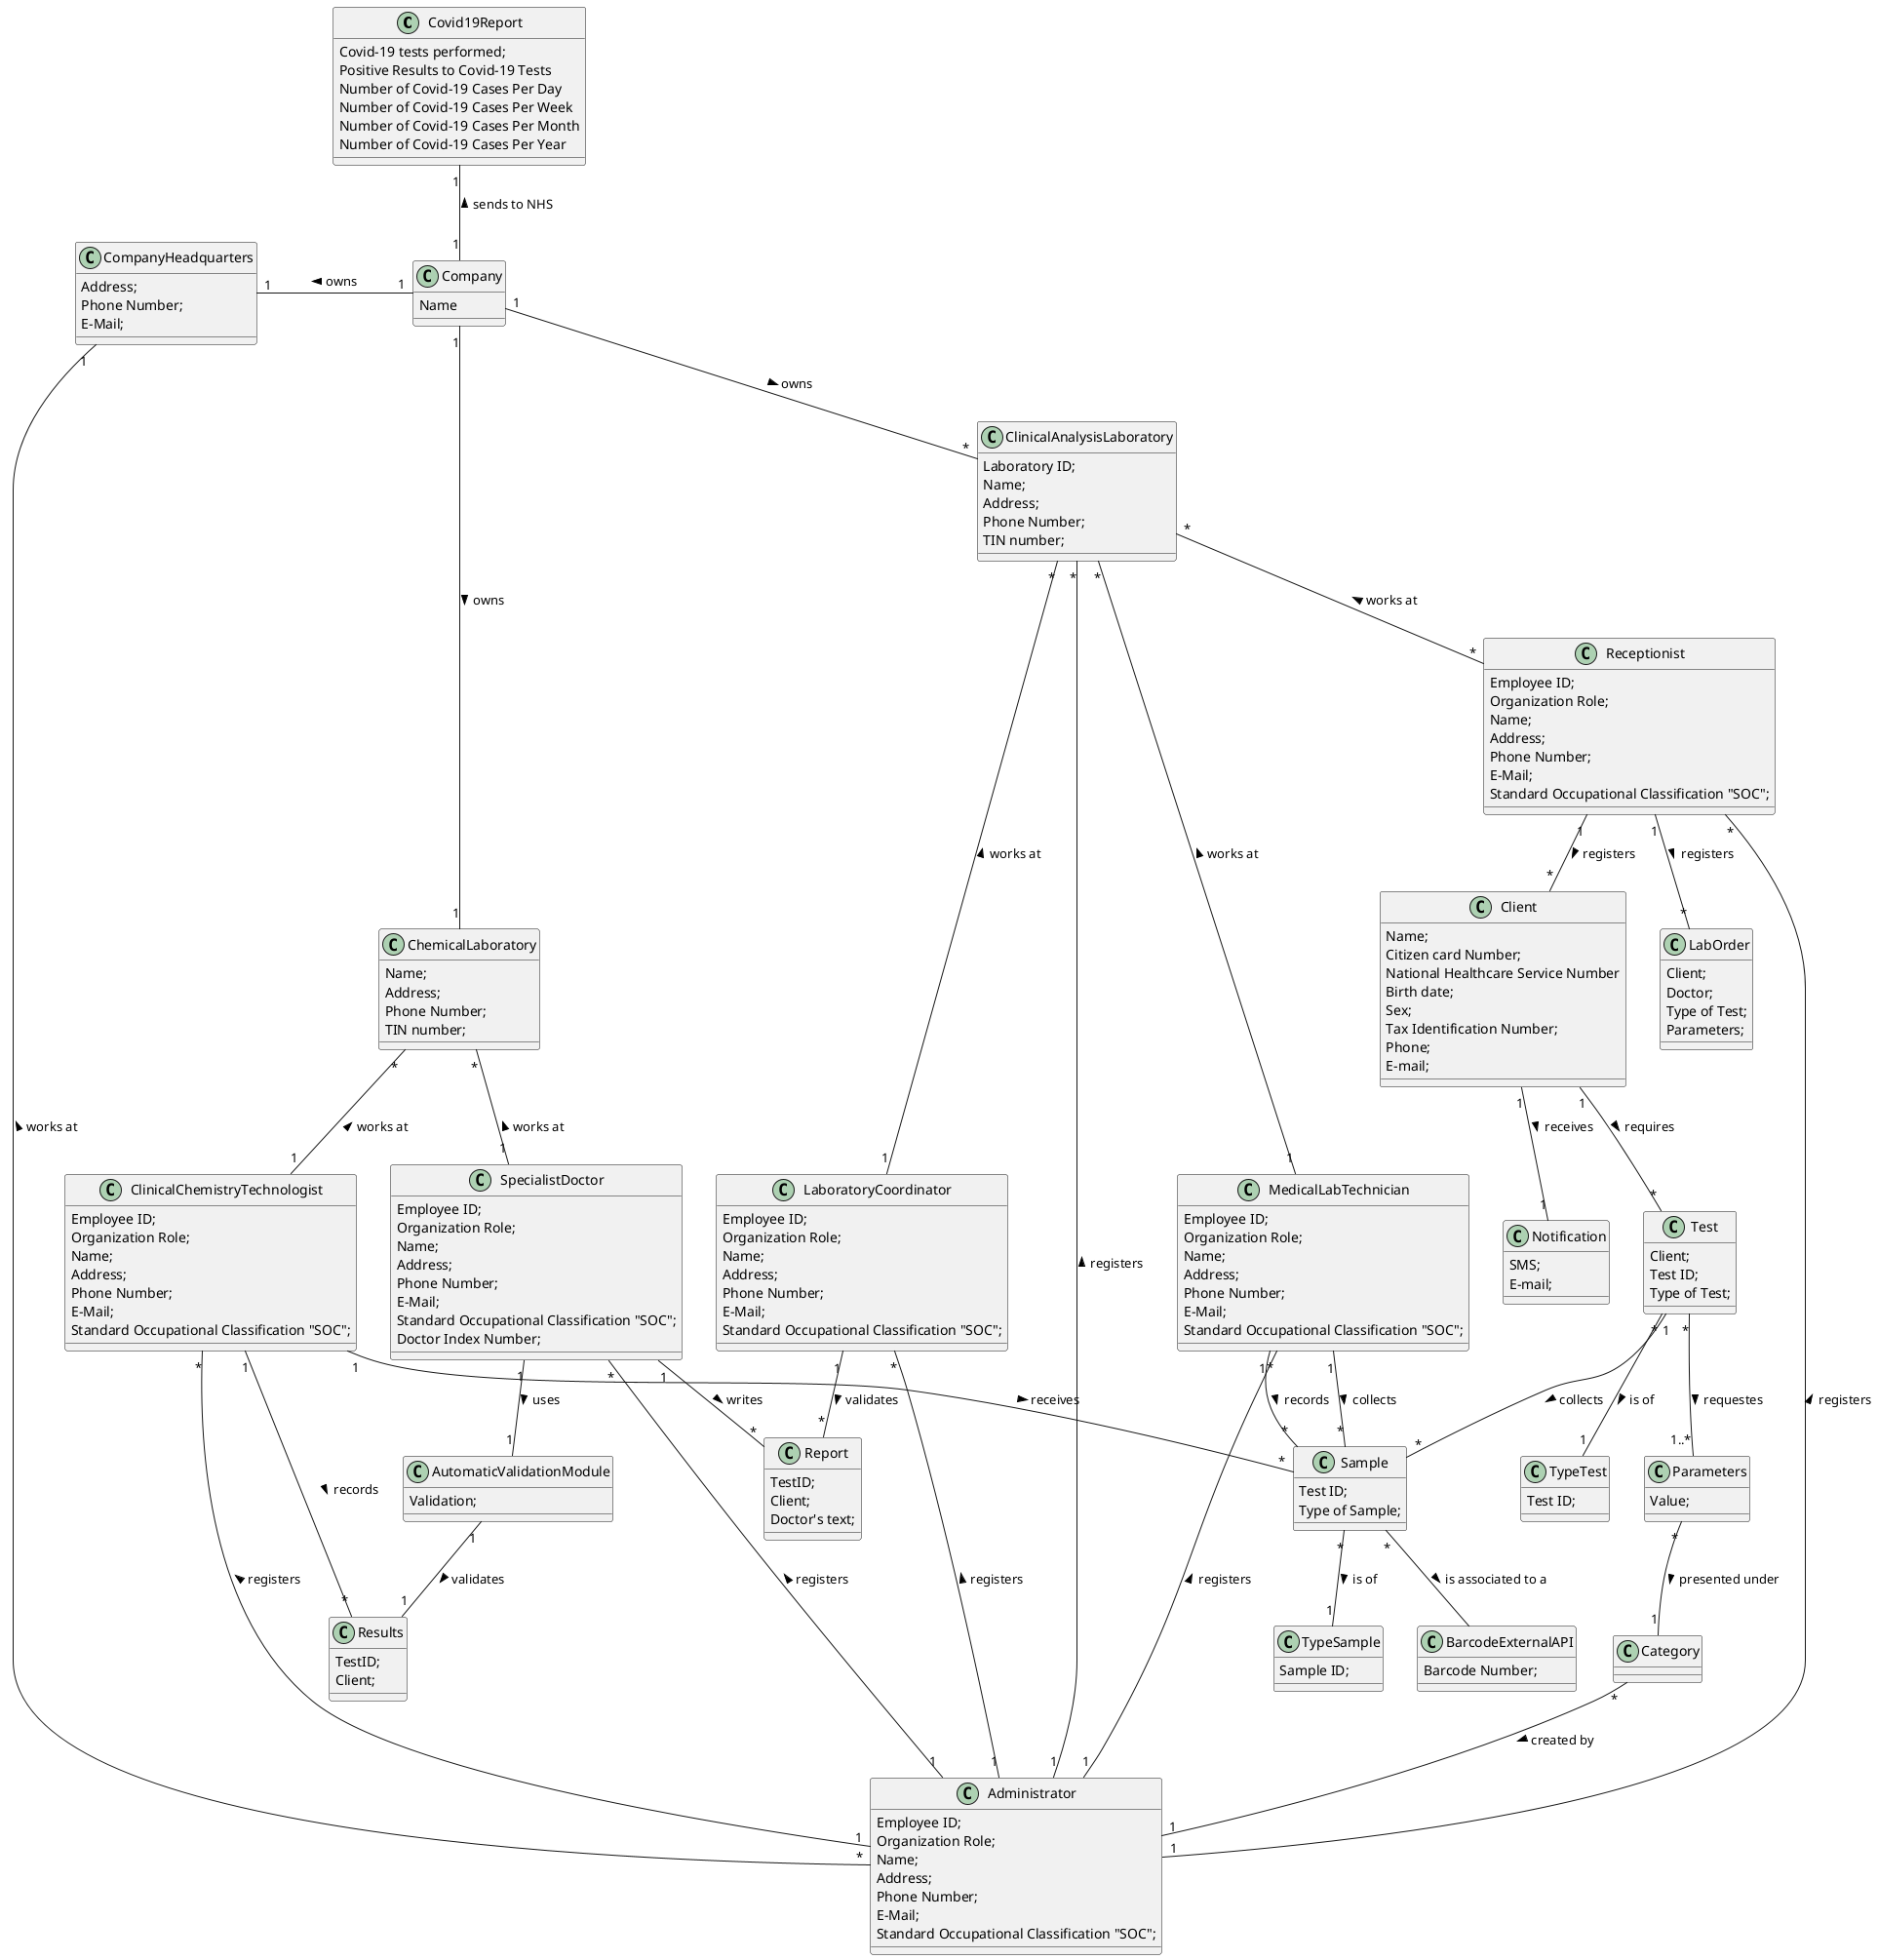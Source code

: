 @startuml

class Covid19Report{
Covid-19 tests performed;
Positive Results to Covid-19 Tests
Number of Covid-19 Cases Per Day
Number of Covid-19 Cases Per Week
Number of Covid-19 Cases Per Month
Number of Covid-19 Cases Per Year
}

class Test{
Client;
Test ID;
Type of Test;
}

class Sample{
Test ID;
Type of Sample;
}

class TypeTest{
Test ID;
}


class Client{
Name;
Citizen card Number;
National Healthcare Service Number
Birth date;
Sex;
Tax Identification Number;
Phone;
E-mail;
}

class Receptionist{
Employee ID;
Organization Role;
Name;
Address;
Phone Number;
E-Mail;
Standard Occupational Classification "SOC";
}

class MedicalLabTechnician{
Employee ID;
Organization Role;
Name;
Address;
Phone Number;
E-Mail;
Standard Occupational Classification "SOC";
}

class SpecialistDoctor{
Employee ID;
Organization Role;
Name;
Address;
Phone Number;
E-Mail;
Standard Occupational Classification "SOC";
Doctor Index Number;
}

class Administrator{
Employee ID;
Organization Role;
Name;
Address;
Phone Number;
E-Mail;
Standard Occupational Classification "SOC";
}

class ClinicalChemistryTechnologist{
Employee ID;
Organization Role;
Name;
Address;
Phone Number;
E-Mail;
Standard Occupational Classification "SOC";
}

class LaboratoryCoordinator{
Employee ID;
Organization Role;
Name;
Address;
Phone Number;
E-Mail;
Standard Occupational Classification "SOC";
}

class ClinicalAnalysisLaboratory{
Laboratory ID;
Name;
Address;
Phone Number;
TIN number;
}

class ChemicalLaboratory{
Name;
Address;
Phone Number;
TIN number;
}

class CompanyHeadquarters{
Address;
Phone Number;
E-Mail;
}


class TypeSample{
Sample ID;
}

class Company{
Name
}

class BarcodeExternalAPI{
Barcode Number;
}

class LabOrder{
Client;
Doctor;
Type of Test;
Parameters;
}

class Results{
TestID;
Client;
}

class Notification{
SMS;
E-mail;
}

class Report{
TestID;
Client;
Doctor's text;
}

class AutomaticValidationModule{
Validation;
}

class Parameters{
Value;
}

Company "1" -up- "1" Covid19Report: sends to NHS >
Company "1" -left- "1" CompanyHeadquarters: owns >
Company "1" -- "*" ClinicalAnalysisLaboratory: owns >
Company "1" -right- "1" ChemicalLaboratory: owns >
Receptionist "*" -up- "*" ClinicalAnalysisLaboratory: works at >
MedicalLabTechnician "1" -up- "*" ClinicalAnalysisLaboratory: works at >
ClinicalChemistryTechnologist "1" -up- "*" ChemicalLaboratory: works at >
SpecialistDoctor "1" -up- "*" ChemicalLaboratory: works at >
LaboratoryCoordinator "1" -up- "*" ClinicalAnalysisLaboratory: works at >
Administrator "*" -up- "1" CompanyHeadquarters: works at >
Receptionist "1" -- "*" Client: registers >
Receptionist "1" -- "*" LabOrder: registers >
MedicalLabTechnician "1" -- "*" Sample: collects >
MedicalLabTechnician "1" -- "*" Sample: records >
ClinicalChemistryTechnologist "1" -- "*" Sample: receives >
ClinicalChemistryTechnologist "1" -- "*" Results: records >
SpecialistDoctor "1" -- "1" AutomaticValidationModule : uses >
AutomaticValidationModule "1" -- "1" Results: validates >
SpecialistDoctor "1" -- "*" Report: writes >
LaboratoryCoordinator "1" -- "*" Report: validates >
Client "1" -- "1" Notification: receives >
Test "1" -- "*" Sample: collects >
Client "1" -- "*" Test: requires >
Test "*" -- "1" TypeTest: is of >
Test "*" -- "1..*" Parameters: requestes >
Parameters "*" -- "1" Category: presented under >
Category "*" -- "1" Administrator: created by >
Sample "*" -- "1" TypeSample: is of >
Sample "*" -- BarcodeExternalAPI: is associated to a >

Administrator "1" -up- "*" ClinicalAnalysisLaboratory: registers >
Administrator "1" -left- "*" Receptionist: registers >
Administrator "1" -left- "*" MedicalLabTechnician: registers >
Administrator "1" -left- "*" LaboratoryCoordinator: registers >
Administrator "1" -left- "*" SpecialistDoctor: registers >
Administrator "1" -left- "*" ClinicalChemistryTechnologist: registers >

@enduml